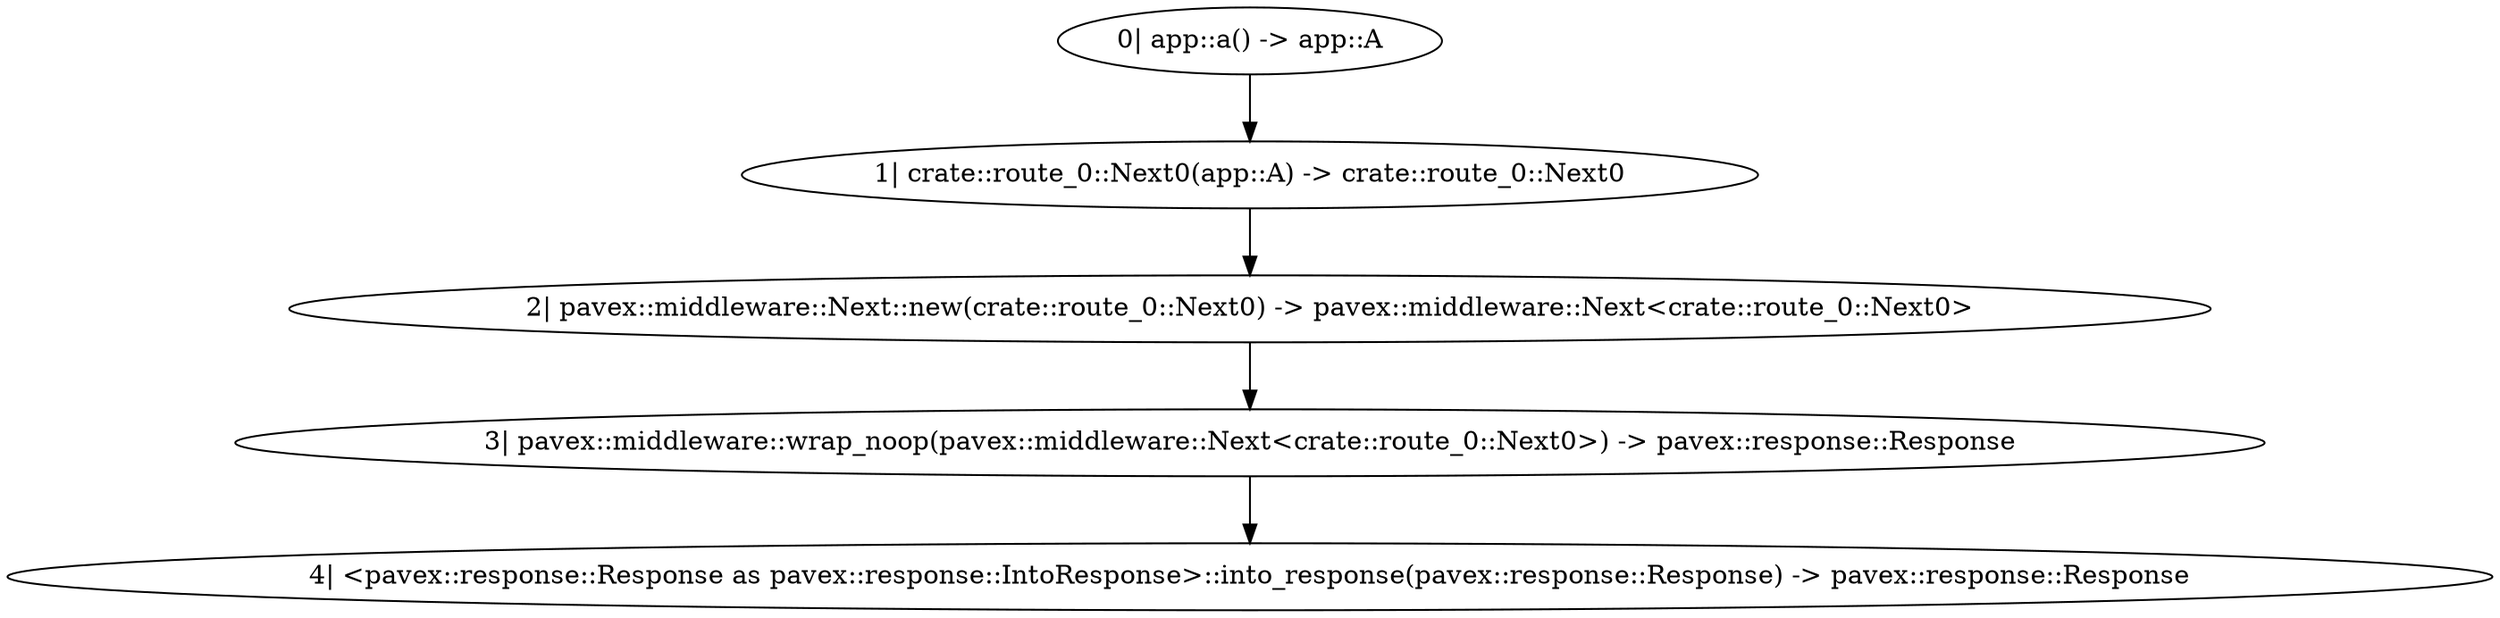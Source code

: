 digraph "GET /home - 0" {
    0 [ label = "0| app::a() -> app::A"]
    1 [ label = "1| crate::route_0::Next0(app::A) -> crate::route_0::Next0"]
    2 [ label = "2| pavex::middleware::Next::new(crate::route_0::Next0) -> pavex::middleware::Next<crate::route_0::Next0>"]
    3 [ label = "3| pavex::middleware::wrap_noop(pavex::middleware::Next<crate::route_0::Next0>) -> pavex::response::Response"]
    4 [ label = "4| <pavex::response::Response as pavex::response::IntoResponse>::into_response(pavex::response::Response) -> pavex::response::Response"]
    2 -> 3 [ ]
    1 -> 2 [ ]
    0 -> 1 [ ]
    3 -> 4 [ ]
}
digraph "GET /home - 1" {
    0 [ label = "0| &mut app::A"]
    1 [ label = "1| app::handler(&mut app::A) -> pavex::response::Response"]
    2 [ label = "2| <pavex::response::Response as pavex::response::IntoResponse>::into_response(pavex::response::Response) -> pavex::response::Response"]
    1 -> 2 [ ]
    0 -> 1 [ ]
}
digraph "GET /home - 2" {
    0 [ label = "0| pavex::response::Response"]
    1 [ label = "1| &mut app::A"]
    2 [ label = "2| app::first(pavex::response::Response, &mut app::A) -> pavex::response::Response"]
    3 [ label = "3| <pavex::response::Response as pavex::response::IntoResponse>::into_response(pavex::response::Response) -> pavex::response::Response"]
    0 -> 2 [ ]
    2 -> 3 [ ]
    1 -> 2 [ ]
}
digraph "GET /home - 3" {
    0 [ label = "0| pavex::response::Response"]
    1 [ label = "1| &mut app::A"]
    2 [ label = "2| app::second(pavex::response::Response, &mut app::A) -> pavex::response::Response"]
    3 [ label = "3| <pavex::response::Response as pavex::response::IntoResponse>::into_response(pavex::response::Response) -> pavex::response::Response"]
    0 -> 2 [ ]
    2 -> 3 [ ]
    1 -> 2 [ ]
}
digraph "GET /home - 4" {
    0 [ label = "0| pavex::response::Response"]
    1 [ label = "1| app::A"]
    2 [ label = "2| app::third(pavex::response::Response, app::A) -> pavex::response::Response"]
    3 [ label = "3| <pavex::response::Response as pavex::response::IntoResponse>::into_response(pavex::response::Response) -> pavex::response::Response"]
    0 -> 2 [ ]
    1 -> 2 [ ]
    2 -> 3 [ ]
}
digraph "* * - 0" {
    0 [ label = "0| app::a() -> app::A"]
    1 [ label = "1| &pavex::router::AllowedMethods"]
    2 [ label = "2| crate::route_1::Next0(app::A, &'a pavex::router::AllowedMethods) -> crate::route_1::Next0<'a>"]
    3 [ label = "3| pavex::middleware::Next::new(crate::route_1::Next0<'a>) -> pavex::middleware::Next<crate::route_1::Next0<'a>>"]
    4 [ label = "4| pavex::middleware::wrap_noop(pavex::middleware::Next<crate::route_1::Next0<'a>>) -> pavex::response::Response"]
    5 [ label = "5| <pavex::response::Response as pavex::response::IntoResponse>::into_response(pavex::response::Response) -> pavex::response::Response"]
    3 -> 4 [ ]
    2 -> 3 [ ]
    0 -> 2 [ ]
    4 -> 5 [ ]
    1 -> 2 [ ]
}
digraph "* * - 1" {
    0 [ label = "0| &pavex::router::AllowedMethods"]
    1 [ label = "1| pavex::router::default_fallback(&pavex::router::AllowedMethods) -> pavex::response::Response"]
    2 [ label = "2| <pavex::response::Response as pavex::response::IntoResponse>::into_response(pavex::response::Response) -> pavex::response::Response"]
    1 -> 2 [ ]
    0 -> 1 [ ]
}
digraph "* * - 2" {
    0 [ label = "0| pavex::response::Response"]
    1 [ label = "1| &mut app::A"]
    2 [ label = "2| app::first(pavex::response::Response, &mut app::A) -> pavex::response::Response"]
    3 [ label = "3| <pavex::response::Response as pavex::response::IntoResponse>::into_response(pavex::response::Response) -> pavex::response::Response"]
    0 -> 2 [ ]
    2 -> 3 [ ]
    1 -> 2 [ ]
}
digraph "* * - 3" {
    0 [ label = "0| pavex::response::Response"]
    1 [ label = "1| &mut app::A"]
    2 [ label = "2| app::second(pavex::response::Response, &mut app::A) -> pavex::response::Response"]
    3 [ label = "3| <pavex::response::Response as pavex::response::IntoResponse>::into_response(pavex::response::Response) -> pavex::response::Response"]
    0 -> 2 [ ]
    2 -> 3 [ ]
    1 -> 2 [ ]
}
digraph "* * - 4" {
    0 [ label = "0| pavex::response::Response"]
    1 [ label = "1| app::A"]
    2 [ label = "2| app::third(pavex::response::Response, app::A) -> pavex::response::Response"]
    3 [ label = "3| <pavex::response::Response as pavex::response::IntoResponse>::into_response(pavex::response::Response) -> pavex::response::Response"]
    0 -> 2 [ ]
    1 -> 2 [ ]
    2 -> 3 [ ]
}
digraph app_state {
    0 [ label = "0| crate::ApplicationState() -> crate::ApplicationState"]
}
